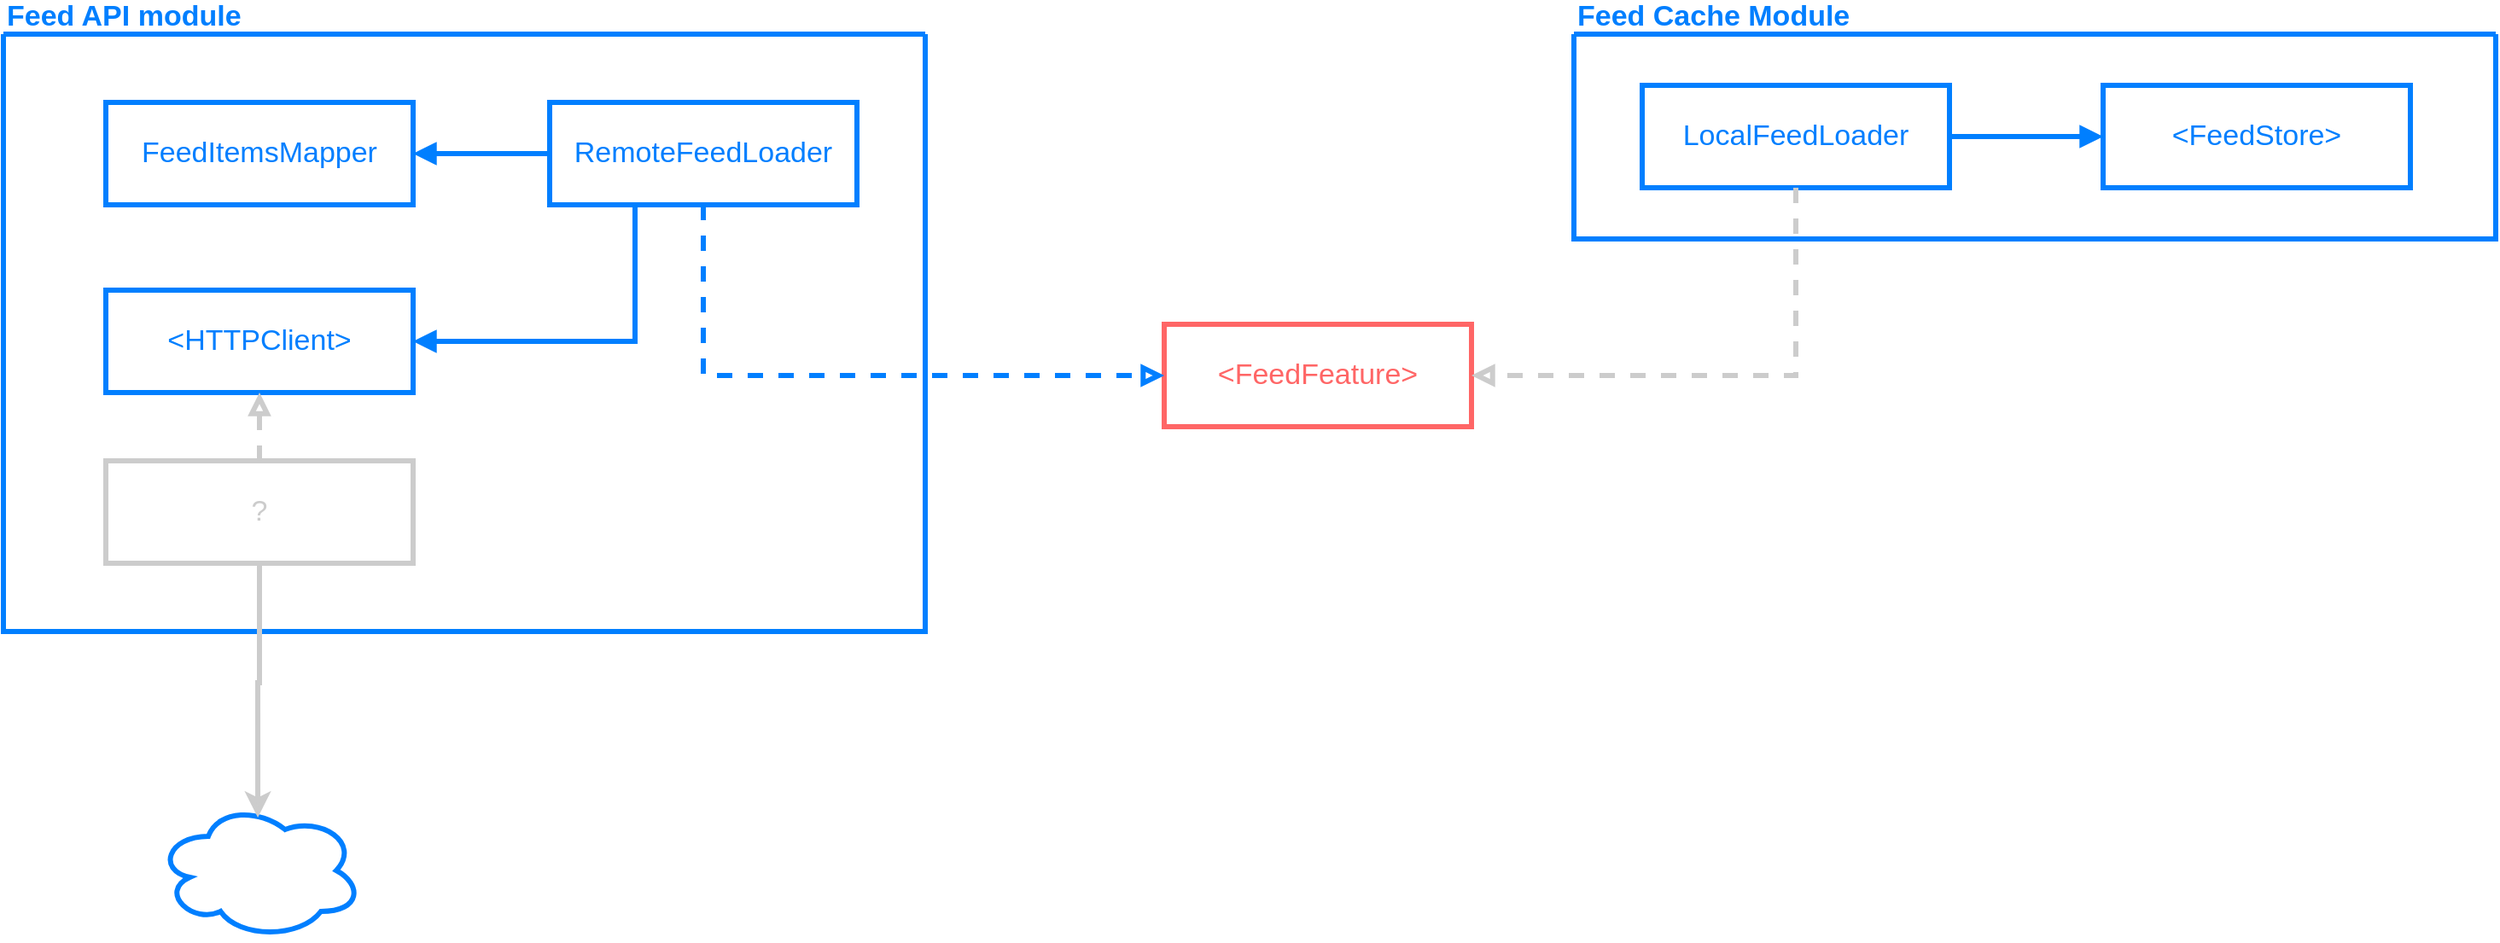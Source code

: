 <mxfile version="20.6.2" type="device"><diagram id="r4TqIMxWRghOhscV7kiH" name="Page-1"><mxGraphModel dx="1562" dy="1082" grid="1" gridSize="10" guides="1" tooltips="1" connect="1" arrows="1" fold="1" page="1" pageScale="1" pageWidth="2336" pageHeight="1654" math="0" shadow="0"><root><mxCell id="0"/><mxCell id="1" parent="0"/><mxCell id="avo8LolaMK0z2Q3GmCZQ-4" value="Feed API module" style="swimlane;startSize=0;strokeColor=#007FFF;strokeWidth=3;fontSize=17;fontColor=#007FFF;verticalAlign=bottom;align=left;" parent="1" vertex="1"><mxGeometry x="60" y="460" width="540" height="350" as="geometry"><mxRectangle x="60" y="460" width="50" height="40" as="alternateBounds"/></mxGeometry></mxCell><mxCell id="avo8LolaMK0z2Q3GmCZQ-6" style="edgeStyle=orthogonalEdgeStyle;rounded=0;orthogonalLoop=1;jettySize=auto;html=1;entryX=1;entryY=0.5;entryDx=0;entryDy=0;strokeColor=#007FFF;strokeWidth=3;fontSize=17;fontColor=#007FFF;endArrow=block;endFill=1;" parent="avo8LolaMK0z2Q3GmCZQ-4" source="avo8LolaMK0z2Q3GmCZQ-1" target="avo8LolaMK0z2Q3GmCZQ-3" edge="1"><mxGeometry relative="1" as="geometry"><Array as="points"><mxPoint x="370" y="180"/></Array></mxGeometry></mxCell><mxCell id="avo8LolaMK0z2Q3GmCZQ-1" value="&lt;font style=&quot;font-size: 17px;&quot; color=&quot;#007fff&quot;&gt;RemoteFeedLoader&lt;/font&gt;" style="rounded=0;whiteSpace=wrap;html=1;strokeWidth=3;strokeColor=#007FFF;" parent="avo8LolaMK0z2Q3GmCZQ-4" vertex="1"><mxGeometry x="320" y="40" width="180" height="60" as="geometry"/></mxCell><mxCell id="avo8LolaMK0z2Q3GmCZQ-2" value="&lt;font style=&quot;font-size: 17px;&quot; color=&quot;#007fff&quot;&gt;FeedItemsMapper&lt;/font&gt;" style="rounded=0;whiteSpace=wrap;html=1;strokeWidth=3;strokeColor=#007FFF;" parent="avo8LolaMK0z2Q3GmCZQ-4" vertex="1"><mxGeometry x="60" y="40" width="180" height="60" as="geometry"/></mxCell><mxCell id="avo8LolaMK0z2Q3GmCZQ-3" value="&lt;font style=&quot;font-size: 17px;&quot; color=&quot;#007fff&quot;&gt;&amp;lt;HTTPClient&amp;gt;&lt;/font&gt;" style="rounded=0;whiteSpace=wrap;html=1;strokeWidth=3;strokeColor=#007FFF;" parent="avo8LolaMK0z2Q3GmCZQ-4" vertex="1"><mxGeometry x="60" y="150" width="180" height="60" as="geometry"/></mxCell><mxCell id="avo8LolaMK0z2Q3GmCZQ-18" style="edgeStyle=orthogonalEdgeStyle;rounded=0;orthogonalLoop=1;jettySize=auto;html=1;entryX=0.5;entryY=1;entryDx=0;entryDy=0;strokeColor=#CCCCCC;strokeWidth=3;fontSize=17;fontColor=#CCCCCC;endArrow=block;endFill=0;dashed=1;" parent="avo8LolaMK0z2Q3GmCZQ-4" source="avo8LolaMK0z2Q3GmCZQ-15" target="avo8LolaMK0z2Q3GmCZQ-3" edge="1"><mxGeometry relative="1" as="geometry"/></mxCell><mxCell id="avo8LolaMK0z2Q3GmCZQ-15" value="&lt;font style=&quot;font-size: 17px;&quot;&gt;?&lt;/font&gt;" style="rounded=0;whiteSpace=wrap;html=1;strokeWidth=3;strokeColor=#CCCCCC;fontColor=#CCCCCC;" parent="avo8LolaMK0z2Q3GmCZQ-4" vertex="1"><mxGeometry x="60" y="250" width="180" height="60" as="geometry"/></mxCell><mxCell id="avo8LolaMK0z2Q3GmCZQ-5" value="" style="endArrow=block;html=1;rounded=0;fontSize=17;fontColor=#007FFF;entryX=1;entryY=0.5;entryDx=0;entryDy=0;strokeWidth=3;strokeColor=#007FFF;endFill=1;" parent="avo8LolaMK0z2Q3GmCZQ-4" target="avo8LolaMK0z2Q3GmCZQ-2" edge="1" source="avo8LolaMK0z2Q3GmCZQ-1"><mxGeometry width="50" height="50" relative="1" as="geometry"><mxPoint x="320" y="70" as="sourcePoint"/><mxPoint x="510" y="20" as="targetPoint"/></mxGeometry></mxCell><mxCell id="avo8LolaMK0z2Q3GmCZQ-7" value="" style="ellipse;shape=cloud;whiteSpace=wrap;html=1;strokeColor=#007FFF;strokeWidth=3;fontSize=17;fontColor=#007FFF;" parent="1" vertex="1"><mxGeometry x="150" y="910" width="120" height="80" as="geometry"/></mxCell><mxCell id="avo8LolaMK0z2Q3GmCZQ-13" value="&lt;span style=&quot;font-size: 17px;&quot;&gt;&amp;lt;FeedFeature&amp;gt;&lt;/span&gt;" style="rounded=0;whiteSpace=wrap;html=1;strokeWidth=3;strokeColor=#FF6666;fontColor=#FF6666;" parent="1" vertex="1"><mxGeometry x="740" y="630" width="180" height="60" as="geometry"/></mxCell><mxCell id="avo8LolaMK0z2Q3GmCZQ-14" style="edgeStyle=orthogonalEdgeStyle;rounded=0;orthogonalLoop=1;jettySize=auto;html=1;entryX=0;entryY=0.5;entryDx=0;entryDy=0;strokeColor=#007FFF;strokeWidth=3;fontSize=17;fontColor=#FF6666;endArrow=block;endFill=0;dashed=1;" parent="1" source="avo8LolaMK0z2Q3GmCZQ-1" target="avo8LolaMK0z2Q3GmCZQ-13" edge="1"><mxGeometry relative="1" as="geometry"><Array as="points"><mxPoint x="470" y="660"/></Array></mxGeometry></mxCell><mxCell id="avo8LolaMK0z2Q3GmCZQ-17" style="edgeStyle=orthogonalEdgeStyle;rounded=0;orthogonalLoop=1;jettySize=auto;html=1;entryX=0.492;entryY=0.113;entryDx=0;entryDy=0;entryPerimeter=0;strokeColor=#CCCCCC;strokeWidth=3;fontSize=17;fontColor=#CCCCCC;endArrow=classic;endFill=1;" parent="1" source="avo8LolaMK0z2Q3GmCZQ-15" target="avo8LolaMK0z2Q3GmCZQ-7" edge="1"><mxGeometry relative="1" as="geometry"/></mxCell><mxCell id="Cf3Qwf-GaKQP6KpWbfp7-4" value="Feed Cache Module" style="swimlane;startSize=0;strokeColor=#007FFF;strokeWidth=3;fontSize=17;fontColor=#007FFF;verticalAlign=bottom;align=left;" vertex="1" parent="1"><mxGeometry x="980" y="460" width="540" height="120" as="geometry"><mxRectangle x="60" y="460" width="50" height="40" as="alternateBounds"/></mxGeometry></mxCell><mxCell id="Cf3Qwf-GaKQP6KpWbfp7-11" style="edgeStyle=orthogonalEdgeStyle;rounded=0;orthogonalLoop=1;jettySize=auto;html=1;entryX=0;entryY=0.5;entryDx=0;entryDy=0;strokeColor=#007FFF;strokeWidth=3;endArrow=block;endFill=1;" edge="1" parent="Cf3Qwf-GaKQP6KpWbfp7-4" source="Cf3Qwf-GaKQP6KpWbfp7-6" target="Cf3Qwf-GaKQP6KpWbfp7-7"><mxGeometry relative="1" as="geometry"/></mxCell><mxCell id="Cf3Qwf-GaKQP6KpWbfp7-6" value="&lt;font style=&quot;font-size: 17px;&quot; color=&quot;#007fff&quot;&gt;LocalFeedLoader&lt;/font&gt;" style="rounded=0;whiteSpace=wrap;html=1;strokeWidth=3;strokeColor=#007FFF;" vertex="1" parent="Cf3Qwf-GaKQP6KpWbfp7-4"><mxGeometry x="40" y="30" width="180" height="60" as="geometry"/></mxCell><mxCell id="Cf3Qwf-GaKQP6KpWbfp7-7" value="&lt;font style=&quot;font-size: 17px;&quot; color=&quot;#007fff&quot;&gt;&amp;lt;FeedStore&amp;gt;&lt;br&gt;&lt;/font&gt;" style="rounded=0;whiteSpace=wrap;html=1;strokeWidth=3;strokeColor=#007FFF;" vertex="1" parent="Cf3Qwf-GaKQP6KpWbfp7-4"><mxGeometry x="310" y="30" width="180" height="60" as="geometry"/></mxCell><mxCell id="Cf3Qwf-GaKQP6KpWbfp7-13" value="" style="edgeStyle=orthogonalEdgeStyle;rounded=0;orthogonalLoop=1;jettySize=auto;html=1;strokeColor=#CCCCCC;strokeWidth=3;endArrow=block;endFill=0;entryX=1;entryY=0.5;entryDx=0;entryDy=0;dashed=1;" edge="1" parent="1" source="Cf3Qwf-GaKQP6KpWbfp7-6" target="avo8LolaMK0z2Q3GmCZQ-13"><mxGeometry relative="1" as="geometry"><mxPoint x="1110" y="630" as="targetPoint"/><Array as="points"><mxPoint x="1110" y="660"/></Array></mxGeometry></mxCell></root></mxGraphModel></diagram></mxfile>